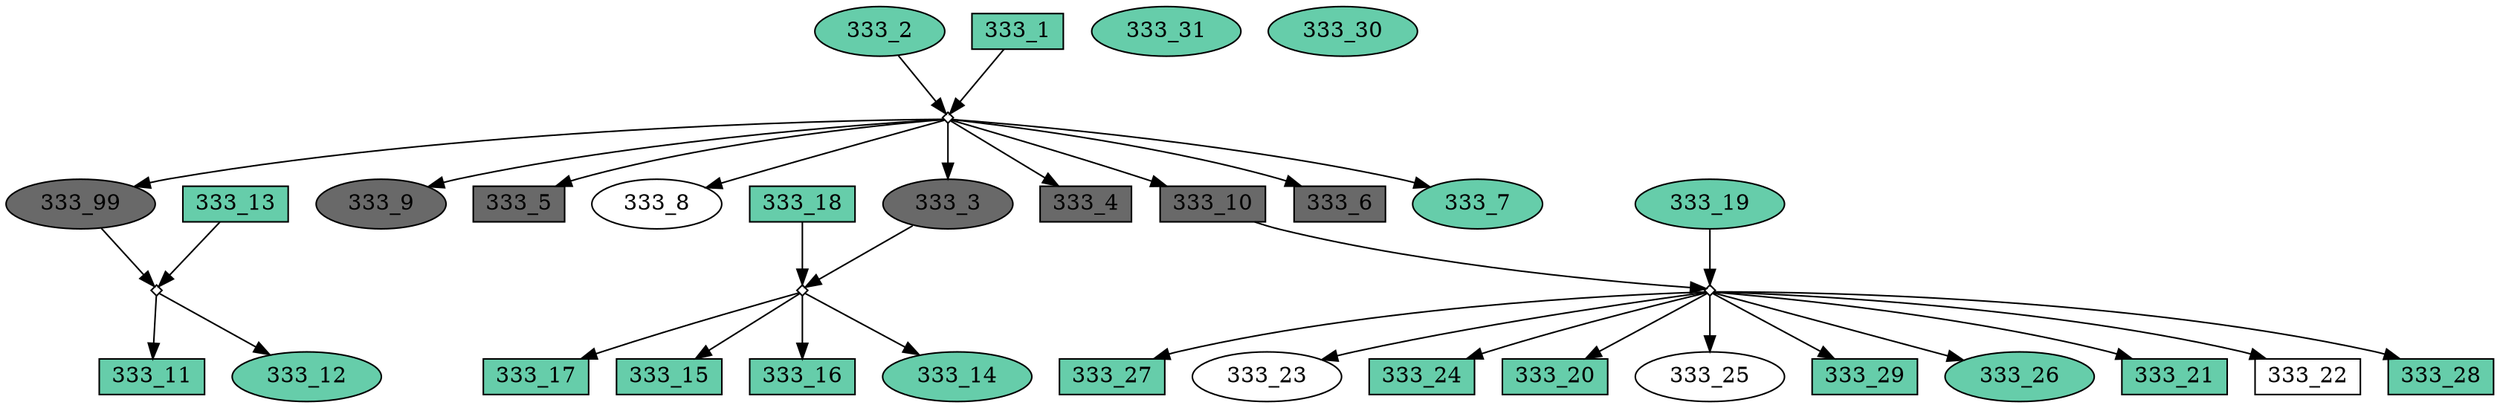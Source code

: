 digraph {
	"333_25" [shape=box fillcolor=white fontcolor=black height=0.3 regular=0 shape=ellipse style=filled width=0.5]
	"333_10x333_19" -> "333_25"
	"333_31" [shape=box fillcolor=aquamarine3 fontcolor=black height=0.3 regular=0 shape=ellipse style=filled width=0.5]
	"333_30" [shape=box fillcolor=aquamarine3 fontcolor=black height=0.3 regular=0 shape=ellipse style=filled width=0.5]
	"333_29" [shape=box fillcolor=aquamarine3 fontcolor=black height=0.3 regular=0 shape=box style=filled width=0.5]
	"333_10x333_19" -> "333_29"
	"333_10" [shape=box fillcolor=dimgrey fontcolor=black height=0.3 regular=0 shape=box style=filled width=0.5]
	"333_1x333_2" -> "333_10"
	"333_10" -> "333_10x333_19"
	"333_6" [shape=box fillcolor=dimgrey fontcolor=black height=0.3 regular=0 shape=box style=filled width=0.5]
	"333_1x333_2" -> "333_6"
	"333_26" [shape=box fillcolor=aquamarine3 fontcolor=black height=0.3 regular=0 shape=ellipse style=filled width=0.5]
	"333_10x333_19" -> "333_26"
	"333_19" [shape=box fillcolor=aquamarine3 fontcolor=black height=0.3 regular=0 shape=ellipse style=filled width=0.5]
	"333_19" -> "333_10x333_19"
	"333_21" [shape=box fillcolor=aquamarine3 fontcolor=black height=0.3 regular=0 shape=box style=filled width=0.5]
	"333_10x333_19" -> "333_21"
	"333_22" [shape=box fillcolor=white fontcolor=black height=0.3 regular=0 shape=box style=filled width=0.5]
	"333_10x333_19" -> "333_22"
	"333_28" [shape=box fillcolor=aquamarine3 fontcolor=black height=0.3 regular=0 shape=box style=filled width=0.5]
	"333_10x333_19" -> "333_28"
	"333_27" [shape=box fillcolor=aquamarine3 fontcolor=black height=0.3 regular=0 shape=box style=filled width=0.5]
	"333_10x333_19" -> "333_27"
	"333_18" [shape=box fillcolor=aquamarine3 fontcolor=black height=0.3 regular=0 shape=box style=filled width=0.5]
	"333_18" -> "333_18x333_3"
	"333_23" [shape=box fillcolor=white fontcolor=black height=0.3 regular=0 shape=ellipse style=filled width=0.5]
	"333_10x333_19" -> "333_23"
	"333_24" [shape=box fillcolor=aquamarine3 fontcolor=black height=0.3 regular=0 shape=box style=filled width=0.5]
	"333_10x333_19" -> "333_24"
	"333_20" [shape=box fillcolor=aquamarine3 fontcolor=black height=0.3 regular=0 shape=box style=filled width=0.5]
	"333_10x333_19" -> "333_20"
	"333_17" [shape=box fillcolor=aquamarine3 fontcolor=black height=0.3 regular=0 shape=box style=filled width=0.5]
	"333_18x333_3" -> "333_17"
	"333_7" [shape=box fillcolor=aquamarine3 fontcolor=black height=0.3 regular=0 shape=ellipse style=filled width=0.5]
	"333_1x333_2" -> "333_7"
	"333_15" [shape=box fillcolor=aquamarine3 fontcolor=black height=0.3 regular=0 shape=box style=filled width=0.5]
	"333_18x333_3" -> "333_15"
	"333_9" [shape=box fillcolor=dimgrey fontcolor=black height=0.3 regular=0 shape=ellipse style=filled width=0.5]
	"333_1x333_2" -> "333_9"
	"333_11" [shape=box fillcolor=aquamarine3 fontcolor=black height=0.3 regular=0 shape=box style=filled width=0.5]
	"333_13x333_99" -> "333_11"
	"333_5" [shape=box fillcolor=dimgrey fontcolor=black height=0.3 regular=0 shape=box style=filled width=0.5]
	"333_1x333_2" -> "333_5"
	"333_8" [shape=box fillcolor=white fontcolor=black height=0.3 regular=0 shape=ellipse style=filled width=0.5]
	"333_1x333_2" -> "333_8"
	"333_99" [shape=box fillcolor=dimgrey fontcolor=black height=0.3 regular=0 shape=ellipse style=filled width=0.5]
	"333_1x333_2" -> "333_99"
	"333_99" -> "333_13x333_99"
	"333_3" [shape=box fillcolor=dimgrey fontcolor=black height=0.3 regular=0 shape=ellipse style=filled width=0.5]
	"333_1x333_2" -> "333_3"
	"333_3" -> "333_18x333_3"
	"333_4" [shape=box fillcolor=dimgrey fontcolor=black height=0.3 regular=0 shape=box style=filled width=0.5]
	"333_1x333_2" -> "333_4"
	"333_16" [shape=box fillcolor=aquamarine3 fontcolor=black height=0.3 regular=0 shape=box style=filled width=0.5]
	"333_18x333_3" -> "333_16"
	"333_2" [shape=box fillcolor=aquamarine3 fontcolor=black height=0.3 regular=0 shape=ellipse style=filled width=0.5]
	"333_2" -> "333_1x333_2"
	"333_12" [shape=box fillcolor=aquamarine3 fontcolor=black height=0.3 regular=0 shape=ellipse style=filled width=0.5]
	"333_13x333_99" -> "333_12"
	"333_13" [shape=box fillcolor=aquamarine3 fontcolor=black height=0.3 regular=0 shape=box style=filled width=0.5]
	"333_13" -> "333_13x333_99"
	"333_14" [shape=box fillcolor=aquamarine3 fontcolor=black height=0.3 regular=0 shape=ellipse style=filled width=0.5]
	"333_18x333_3" -> "333_14"
	"333_1" [shape=box fillcolor=aquamarine3 fontcolor=black height=0.3 regular=0 shape=box style=filled width=0.5]
	"333_1" -> "333_1x333_2"
	"333_1x333_2" [label="" height=.1 shape=diamond width=.1]
	"333_18x333_3" [label="" height=.1 shape=diamond width=.1]
	"333_13x333_99" [label="" height=.1 shape=diamond width=.1]
	"333_10x333_19" [label="" height=.1 shape=diamond width=.1]
}
